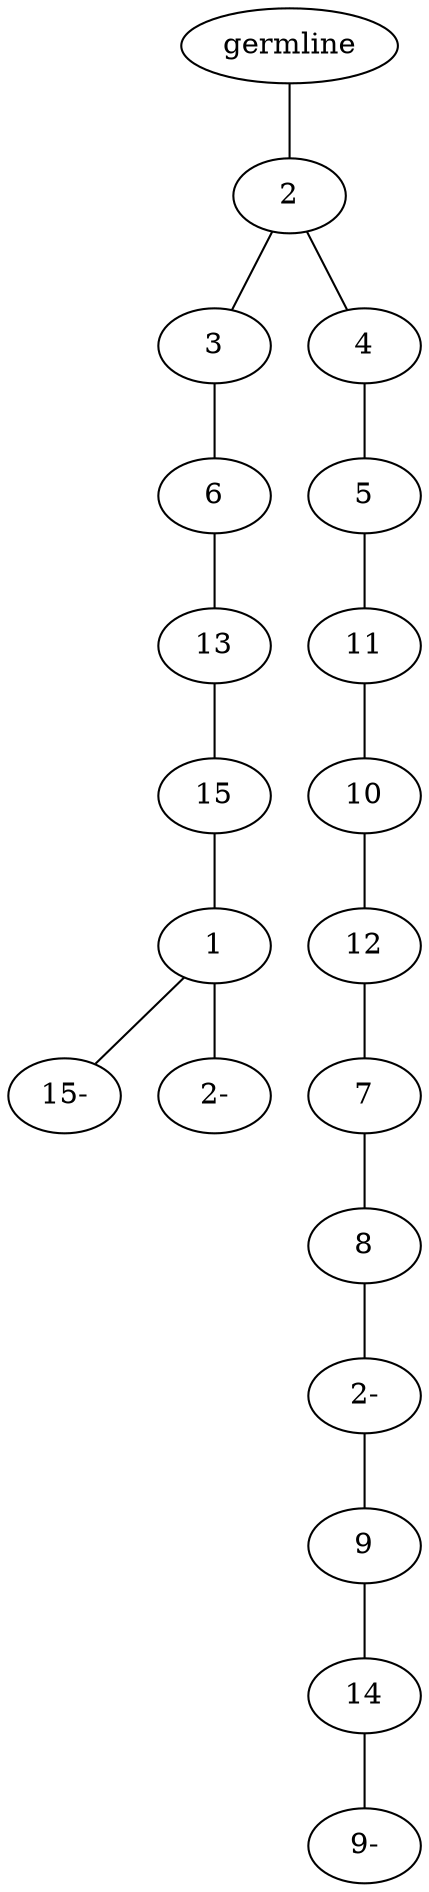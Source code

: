 graph tree {
    "139787125832960" [label="germline"];
    "139787125849056" [label="2"];
    "139787124009376" [label="3"];
    "139787124007552" [label="6"];
    "139787124009616" [label="13"];
    "139787124007024" [label="15"];
    "139787124010912" [label="1"];
    "139787124007120" [label="15-"];
    "139787124007072" [label="2-"];
    "139787124010240" [label="4"];
    "139787124010720" [label="5"];
    "139787124008704" [label="11"];
    "139787124010624" [label="10"];
    "139787124009184" [label="12"];
    "139787124007168" [label="7"];
    "139787123912768" [label="8"];
    "139787125849680" [label="2-"];
    "139787124010192" [label="9"];
    "139787124007840" [label="14"];
    "139787124009760" [label="9-"];
    "139787125832960" -- "139787125849056";
    "139787125849056" -- "139787124009376";
    "139787125849056" -- "139787124010240";
    "139787124009376" -- "139787124007552";
    "139787124007552" -- "139787124009616";
    "139787124009616" -- "139787124007024";
    "139787124007024" -- "139787124010912";
    "139787124010912" -- "139787124007120";
    "139787124010912" -- "139787124007072";
    "139787124010240" -- "139787124010720";
    "139787124010720" -- "139787124008704";
    "139787124008704" -- "139787124010624";
    "139787124010624" -- "139787124009184";
    "139787124009184" -- "139787124007168";
    "139787124007168" -- "139787123912768";
    "139787123912768" -- "139787125849680";
    "139787125849680" -- "139787124010192";
    "139787124010192" -- "139787124007840";
    "139787124007840" -- "139787124009760";
}

